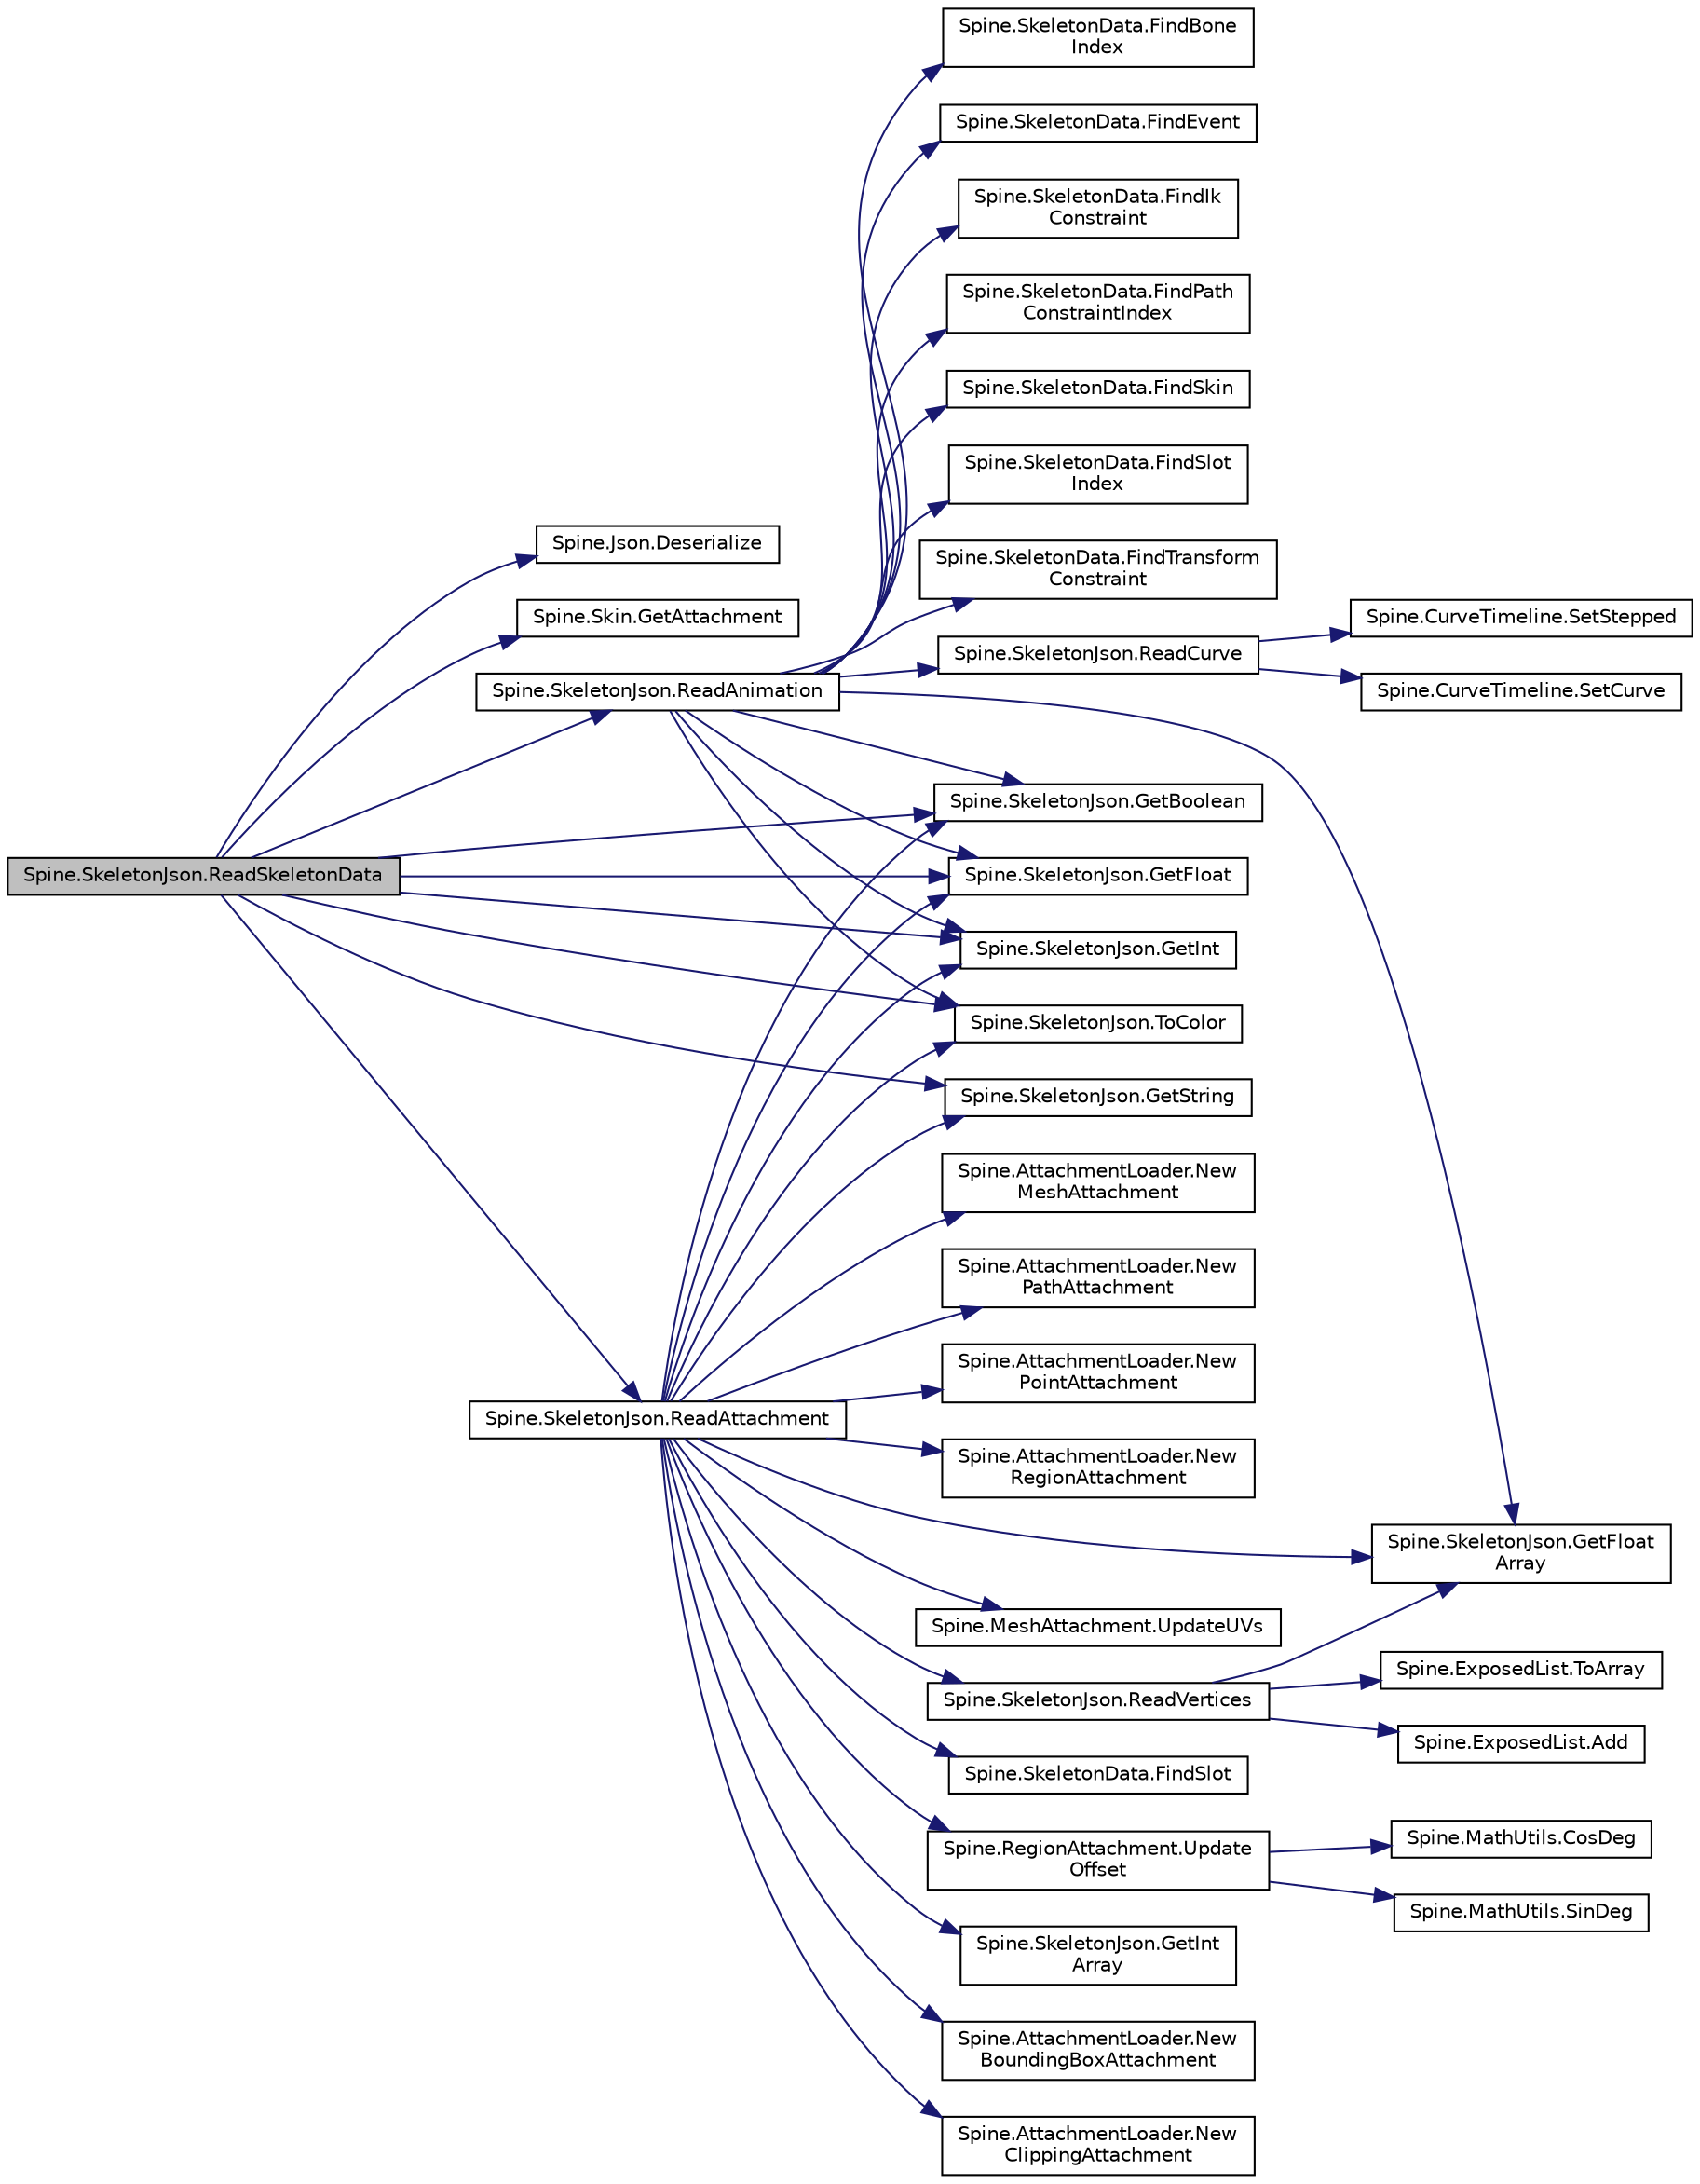 digraph "Spine.SkeletonJson.ReadSkeletonData"
{
 // LATEX_PDF_SIZE
  edge [fontname="Helvetica",fontsize="10",labelfontname="Helvetica",labelfontsize="10"];
  node [fontname="Helvetica",fontsize="10",shape=record];
  rankdir="LR";
  Node1 [label="Spine.SkeletonJson.ReadSkeletonData",height=0.2,width=0.4,color="black", fillcolor="grey75", style="filled", fontcolor="black",tooltip=" "];
  Node1 -> Node2 [color="midnightblue",fontsize="10",style="solid",fontname="Helvetica"];
  Node2 [label="Spine.Json.Deserialize",height=0.2,width=0.4,color="black", fillcolor="white", style="filled",URL="$class_spine_1_1_json.html#af98b2062414586e649da25e7db85b3b6",tooltip=" "];
  Node1 -> Node3 [color="midnightblue",fontsize="10",style="solid",fontname="Helvetica"];
  Node3 [label="Spine.Skin.GetAttachment",height=0.2,width=0.4,color="black", fillcolor="white", style="filled",URL="$class_spine_1_1_skin.html#a8e1b079b629865148f809487fbda7938",tooltip="Returns the attachment for the specified slot index and name, or null."];
  Node1 -> Node4 [color="midnightblue",fontsize="10",style="solid",fontname="Helvetica"];
  Node4 [label="Spine.SkeletonJson.GetBoolean",height=0.2,width=0.4,color="black", fillcolor="white", style="filled",URL="$class_spine_1_1_skeleton_json.html#a8cad42fe44438deec162af175490fead",tooltip=" "];
  Node1 -> Node5 [color="midnightblue",fontsize="10",style="solid",fontname="Helvetica"];
  Node5 [label="Spine.SkeletonJson.GetFloat",height=0.2,width=0.4,color="black", fillcolor="white", style="filled",URL="$class_spine_1_1_skeleton_json.html#a29c20e91461fdeca52dc9404f1b6677d",tooltip=" "];
  Node1 -> Node6 [color="midnightblue",fontsize="10",style="solid",fontname="Helvetica"];
  Node6 [label="Spine.SkeletonJson.GetInt",height=0.2,width=0.4,color="black", fillcolor="white", style="filled",URL="$class_spine_1_1_skeleton_json.html#a250a6d602dc595a6c13055c6e7f3b532",tooltip=" "];
  Node1 -> Node7 [color="midnightblue",fontsize="10",style="solid",fontname="Helvetica"];
  Node7 [label="Spine.SkeletonJson.GetString",height=0.2,width=0.4,color="black", fillcolor="white", style="filled",URL="$class_spine_1_1_skeleton_json.html#ad3606c5722d887945ced39f3bfb52d2a",tooltip=" "];
  Node1 -> Node8 [color="midnightblue",fontsize="10",style="solid",fontname="Helvetica"];
  Node8 [label="Spine.SkeletonJson.ReadAnimation",height=0.2,width=0.4,color="black", fillcolor="white", style="filled",URL="$class_spine_1_1_skeleton_json.html#a5a511206252f8a690d6f82b91f24b57b",tooltip=" "];
  Node8 -> Node9 [color="midnightblue",fontsize="10",style="solid",fontname="Helvetica"];
  Node9 [label="Spine.SkeletonData.FindBone\lIndex",height=0.2,width=0.4,color="black", fillcolor="white", style="filled",URL="$class_spine_1_1_skeleton_data.html#a2937204ed2b9eefc63e931132fdb533c",tooltip="-1 if the bone was not found."];
  Node8 -> Node10 [color="midnightblue",fontsize="10",style="solid",fontname="Helvetica"];
  Node10 [label="Spine.SkeletonData.FindEvent",height=0.2,width=0.4,color="black", fillcolor="white", style="filled",URL="$class_spine_1_1_skeleton_data.html#a6e0a2691d3795a1222ff9158042e2a59",tooltip="May be null."];
  Node8 -> Node11 [color="midnightblue",fontsize="10",style="solid",fontname="Helvetica"];
  Node11 [label="Spine.SkeletonData.FindIk\lConstraint",height=0.2,width=0.4,color="black", fillcolor="white", style="filled",URL="$class_spine_1_1_skeleton_data.html#a93e79d1a34536675194c8ddec23c1728",tooltip="May be null."];
  Node8 -> Node12 [color="midnightblue",fontsize="10",style="solid",fontname="Helvetica"];
  Node12 [label="Spine.SkeletonData.FindPath\lConstraintIndex",height=0.2,width=0.4,color="black", fillcolor="white", style="filled",URL="$class_spine_1_1_skeleton_data.html#a3be43e80c6dfae760c21f5808dd0788c",tooltip="-1 if the path constraint was not found."];
  Node8 -> Node13 [color="midnightblue",fontsize="10",style="solid",fontname="Helvetica"];
  Node13 [label="Spine.SkeletonData.FindSkin",height=0.2,width=0.4,color="black", fillcolor="white", style="filled",URL="$class_spine_1_1_skeleton_data.html#a6f87af52a59ff01da994c5ae68397369",tooltip="May be null."];
  Node8 -> Node14 [color="midnightblue",fontsize="10",style="solid",fontname="Helvetica"];
  Node14 [label="Spine.SkeletonData.FindSlot\lIndex",height=0.2,width=0.4,color="black", fillcolor="white", style="filled",URL="$class_spine_1_1_skeleton_data.html#ab83e3ab9fbf2c1a3f2d800bffc482985",tooltip="-1 if the slot was not found."];
  Node8 -> Node15 [color="midnightblue",fontsize="10",style="solid",fontname="Helvetica"];
  Node15 [label="Spine.SkeletonData.FindTransform\lConstraint",height=0.2,width=0.4,color="black", fillcolor="white", style="filled",URL="$class_spine_1_1_skeleton_data.html#aef8754d89bce314ccf5dcbd4e79af409",tooltip="May be null."];
  Node8 -> Node4 [color="midnightblue",fontsize="10",style="solid",fontname="Helvetica"];
  Node8 -> Node5 [color="midnightblue",fontsize="10",style="solid",fontname="Helvetica"];
  Node8 -> Node16 [color="midnightblue",fontsize="10",style="solid",fontname="Helvetica"];
  Node16 [label="Spine.SkeletonJson.GetFloat\lArray",height=0.2,width=0.4,color="black", fillcolor="white", style="filled",URL="$class_spine_1_1_skeleton_json.html#a3f190682d45b4beec66525e07f039cf2",tooltip=" "];
  Node8 -> Node6 [color="midnightblue",fontsize="10",style="solid",fontname="Helvetica"];
  Node8 -> Node17 [color="midnightblue",fontsize="10",style="solid",fontname="Helvetica"];
  Node17 [label="Spine.SkeletonJson.ReadCurve",height=0.2,width=0.4,color="black", fillcolor="white", style="filled",URL="$class_spine_1_1_skeleton_json.html#ad8560242abf5194a1161d7935b0b8f2d",tooltip=" "];
  Node17 -> Node18 [color="midnightblue",fontsize="10",style="solid",fontname="Helvetica"];
  Node18 [label="Spine.CurveTimeline.SetCurve",height=0.2,width=0.4,color="black", fillcolor="white", style="filled",URL="$class_spine_1_1_curve_timeline.html#a17799c5d17120175dd78b9cb77a2e569",tooltip="Sets the control handle positions for an interpolation bezier curve used to transition from this keyf..."];
  Node17 -> Node19 [color="midnightblue",fontsize="10",style="solid",fontname="Helvetica"];
  Node19 [label="Spine.CurveTimeline.SetStepped",height=0.2,width=0.4,color="black", fillcolor="white", style="filled",URL="$class_spine_1_1_curve_timeline.html#ac9f50bb59d3a6a81aebf2ce6331eed76",tooltip=" "];
  Node8 -> Node20 [color="midnightblue",fontsize="10",style="solid",fontname="Helvetica"];
  Node20 [label="Spine.SkeletonJson.ToColor",height=0.2,width=0.4,color="black", fillcolor="white", style="filled",URL="$class_spine_1_1_skeleton_json.html#a6157e23f3838d250da058f86f811a208",tooltip=" "];
  Node1 -> Node21 [color="midnightblue",fontsize="10",style="solid",fontname="Helvetica"];
  Node21 [label="Spine.SkeletonJson.ReadAttachment",height=0.2,width=0.4,color="black", fillcolor="white", style="filled",URL="$class_spine_1_1_skeleton_json.html#a126916681c1f8e7b2cea7b4f85eb3f9a",tooltip=" "];
  Node21 -> Node22 [color="midnightblue",fontsize="10",style="solid",fontname="Helvetica"];
  Node22 [label="Spine.SkeletonData.FindSlot",height=0.2,width=0.4,color="black", fillcolor="white", style="filled",URL="$class_spine_1_1_skeleton_data.html#aeb9fa918ab3b87825fdcbaeb3b4b41d7",tooltip="May be null."];
  Node21 -> Node4 [color="midnightblue",fontsize="10",style="solid",fontname="Helvetica"];
  Node21 -> Node5 [color="midnightblue",fontsize="10",style="solid",fontname="Helvetica"];
  Node21 -> Node16 [color="midnightblue",fontsize="10",style="solid",fontname="Helvetica"];
  Node21 -> Node6 [color="midnightblue",fontsize="10",style="solid",fontname="Helvetica"];
  Node21 -> Node23 [color="midnightblue",fontsize="10",style="solid",fontname="Helvetica"];
  Node23 [label="Spine.SkeletonJson.GetInt\lArray",height=0.2,width=0.4,color="black", fillcolor="white", style="filled",URL="$class_spine_1_1_skeleton_json.html#a78e861c13410275ad7354f26e61f8667",tooltip=" "];
  Node21 -> Node7 [color="midnightblue",fontsize="10",style="solid",fontname="Helvetica"];
  Node21 -> Node24 [color="midnightblue",fontsize="10",style="solid",fontname="Helvetica"];
  Node24 [label="Spine.AttachmentLoader.New\lBoundingBoxAttachment",height=0.2,width=0.4,color="black", fillcolor="white", style="filled",URL="$interface_spine_1_1_attachment_loader.html#a06b5733cb67b13536797601adc6db6b4",tooltip="<return>May be null to not load any attachment.</return>"];
  Node21 -> Node25 [color="midnightblue",fontsize="10",style="solid",fontname="Helvetica"];
  Node25 [label="Spine.AttachmentLoader.New\lClippingAttachment",height=0.2,width=0.4,color="black", fillcolor="white", style="filled",URL="$interface_spine_1_1_attachment_loader.html#a27f4d730a36f1ca83e756ae6825ed474",tooltip=" "];
  Node21 -> Node26 [color="midnightblue",fontsize="10",style="solid",fontname="Helvetica"];
  Node26 [label="Spine.AttachmentLoader.New\lMeshAttachment",height=0.2,width=0.4,color="black", fillcolor="white", style="filled",URL="$interface_spine_1_1_attachment_loader.html#af5979e352d0a75f981f966290377cc05",tooltip="<return>May be null to not load any attachment.</return>"];
  Node21 -> Node27 [color="midnightblue",fontsize="10",style="solid",fontname="Helvetica"];
  Node27 [label="Spine.AttachmentLoader.New\lPathAttachment",height=0.2,width=0.4,color="black", fillcolor="white", style="filled",URL="$interface_spine_1_1_attachment_loader.html#a6b5e631c0773ecedecc3121e84db109d",tooltip="May be null to not load any attachment"];
  Node21 -> Node28 [color="midnightblue",fontsize="10",style="solid",fontname="Helvetica"];
  Node28 [label="Spine.AttachmentLoader.New\lPointAttachment",height=0.2,width=0.4,color="black", fillcolor="white", style="filled",URL="$interface_spine_1_1_attachment_loader.html#a76d650e21df14366dc3f9a0a6c0a92ba",tooltip=" "];
  Node21 -> Node29 [color="midnightblue",fontsize="10",style="solid",fontname="Helvetica"];
  Node29 [label="Spine.AttachmentLoader.New\lRegionAttachment",height=0.2,width=0.4,color="black", fillcolor="white", style="filled",URL="$interface_spine_1_1_attachment_loader.html#acd15c9fd5f434324a0f30872a35b828c",tooltip="<return>May be null to not load any attachment.</return>"];
  Node21 -> Node30 [color="midnightblue",fontsize="10",style="solid",fontname="Helvetica"];
  Node30 [label="Spine.SkeletonJson.ReadVertices",height=0.2,width=0.4,color="black", fillcolor="white", style="filled",URL="$class_spine_1_1_skeleton_json.html#aefc53ec1e3b6d9a26cc9a5f93804a8bc",tooltip=" "];
  Node30 -> Node31 [color="midnightblue",fontsize="10",style="solid",fontname="Helvetica"];
  Node31 [label="Spine.ExposedList.Add",height=0.2,width=0.4,color="black", fillcolor="white", style="filled",URL="$class_spine_1_1_exposed_list.html#af1b402437b46a187ebc58bc9f200689b",tooltip=" "];
  Node30 -> Node16 [color="midnightblue",fontsize="10",style="solid",fontname="Helvetica"];
  Node30 -> Node32 [color="midnightblue",fontsize="10",style="solid",fontname="Helvetica"];
  Node32 [label="Spine.ExposedList.ToArray",height=0.2,width=0.4,color="black", fillcolor="white", style="filled",URL="$class_spine_1_1_exposed_list.html#a111258b0871f19789855adc3a90a2ffd",tooltip=" "];
  Node21 -> Node20 [color="midnightblue",fontsize="10",style="solid",fontname="Helvetica"];
  Node21 -> Node33 [color="midnightblue",fontsize="10",style="solid",fontname="Helvetica"];
  Node33 [label="Spine.RegionAttachment.Update\lOffset",height=0.2,width=0.4,color="black", fillcolor="white", style="filled",URL="$class_spine_1_1_region_attachment.html#aaa7a5c3106159f8e8dbd9da13a64ac29",tooltip=" "];
  Node33 -> Node34 [color="midnightblue",fontsize="10",style="solid",fontname="Helvetica"];
  Node34 [label="Spine.MathUtils.CosDeg",height=0.2,width=0.4,color="black", fillcolor="white", style="filled",URL="$class_spine_1_1_math_utils.html#a86984dbed809bd6ec2f9295b5ad96db3",tooltip="Returns the cosine in radians from a lookup table."];
  Node33 -> Node35 [color="midnightblue",fontsize="10",style="solid",fontname="Helvetica"];
  Node35 [label="Spine.MathUtils.SinDeg",height=0.2,width=0.4,color="black", fillcolor="white", style="filled",URL="$class_spine_1_1_math_utils.html#a9c43b99917f17838ece89205052a2820",tooltip="Returns the sine in radians from a lookup table."];
  Node21 -> Node36 [color="midnightblue",fontsize="10",style="solid",fontname="Helvetica"];
  Node36 [label="Spine.MeshAttachment.UpdateUVs",height=0.2,width=0.4,color="black", fillcolor="white", style="filled",URL="$class_spine_1_1_mesh_attachment.html#ab9404a5f052a7cfe6d7e4e3bce0ce929",tooltip=" "];
  Node1 -> Node20 [color="midnightblue",fontsize="10",style="solid",fontname="Helvetica"];
}
